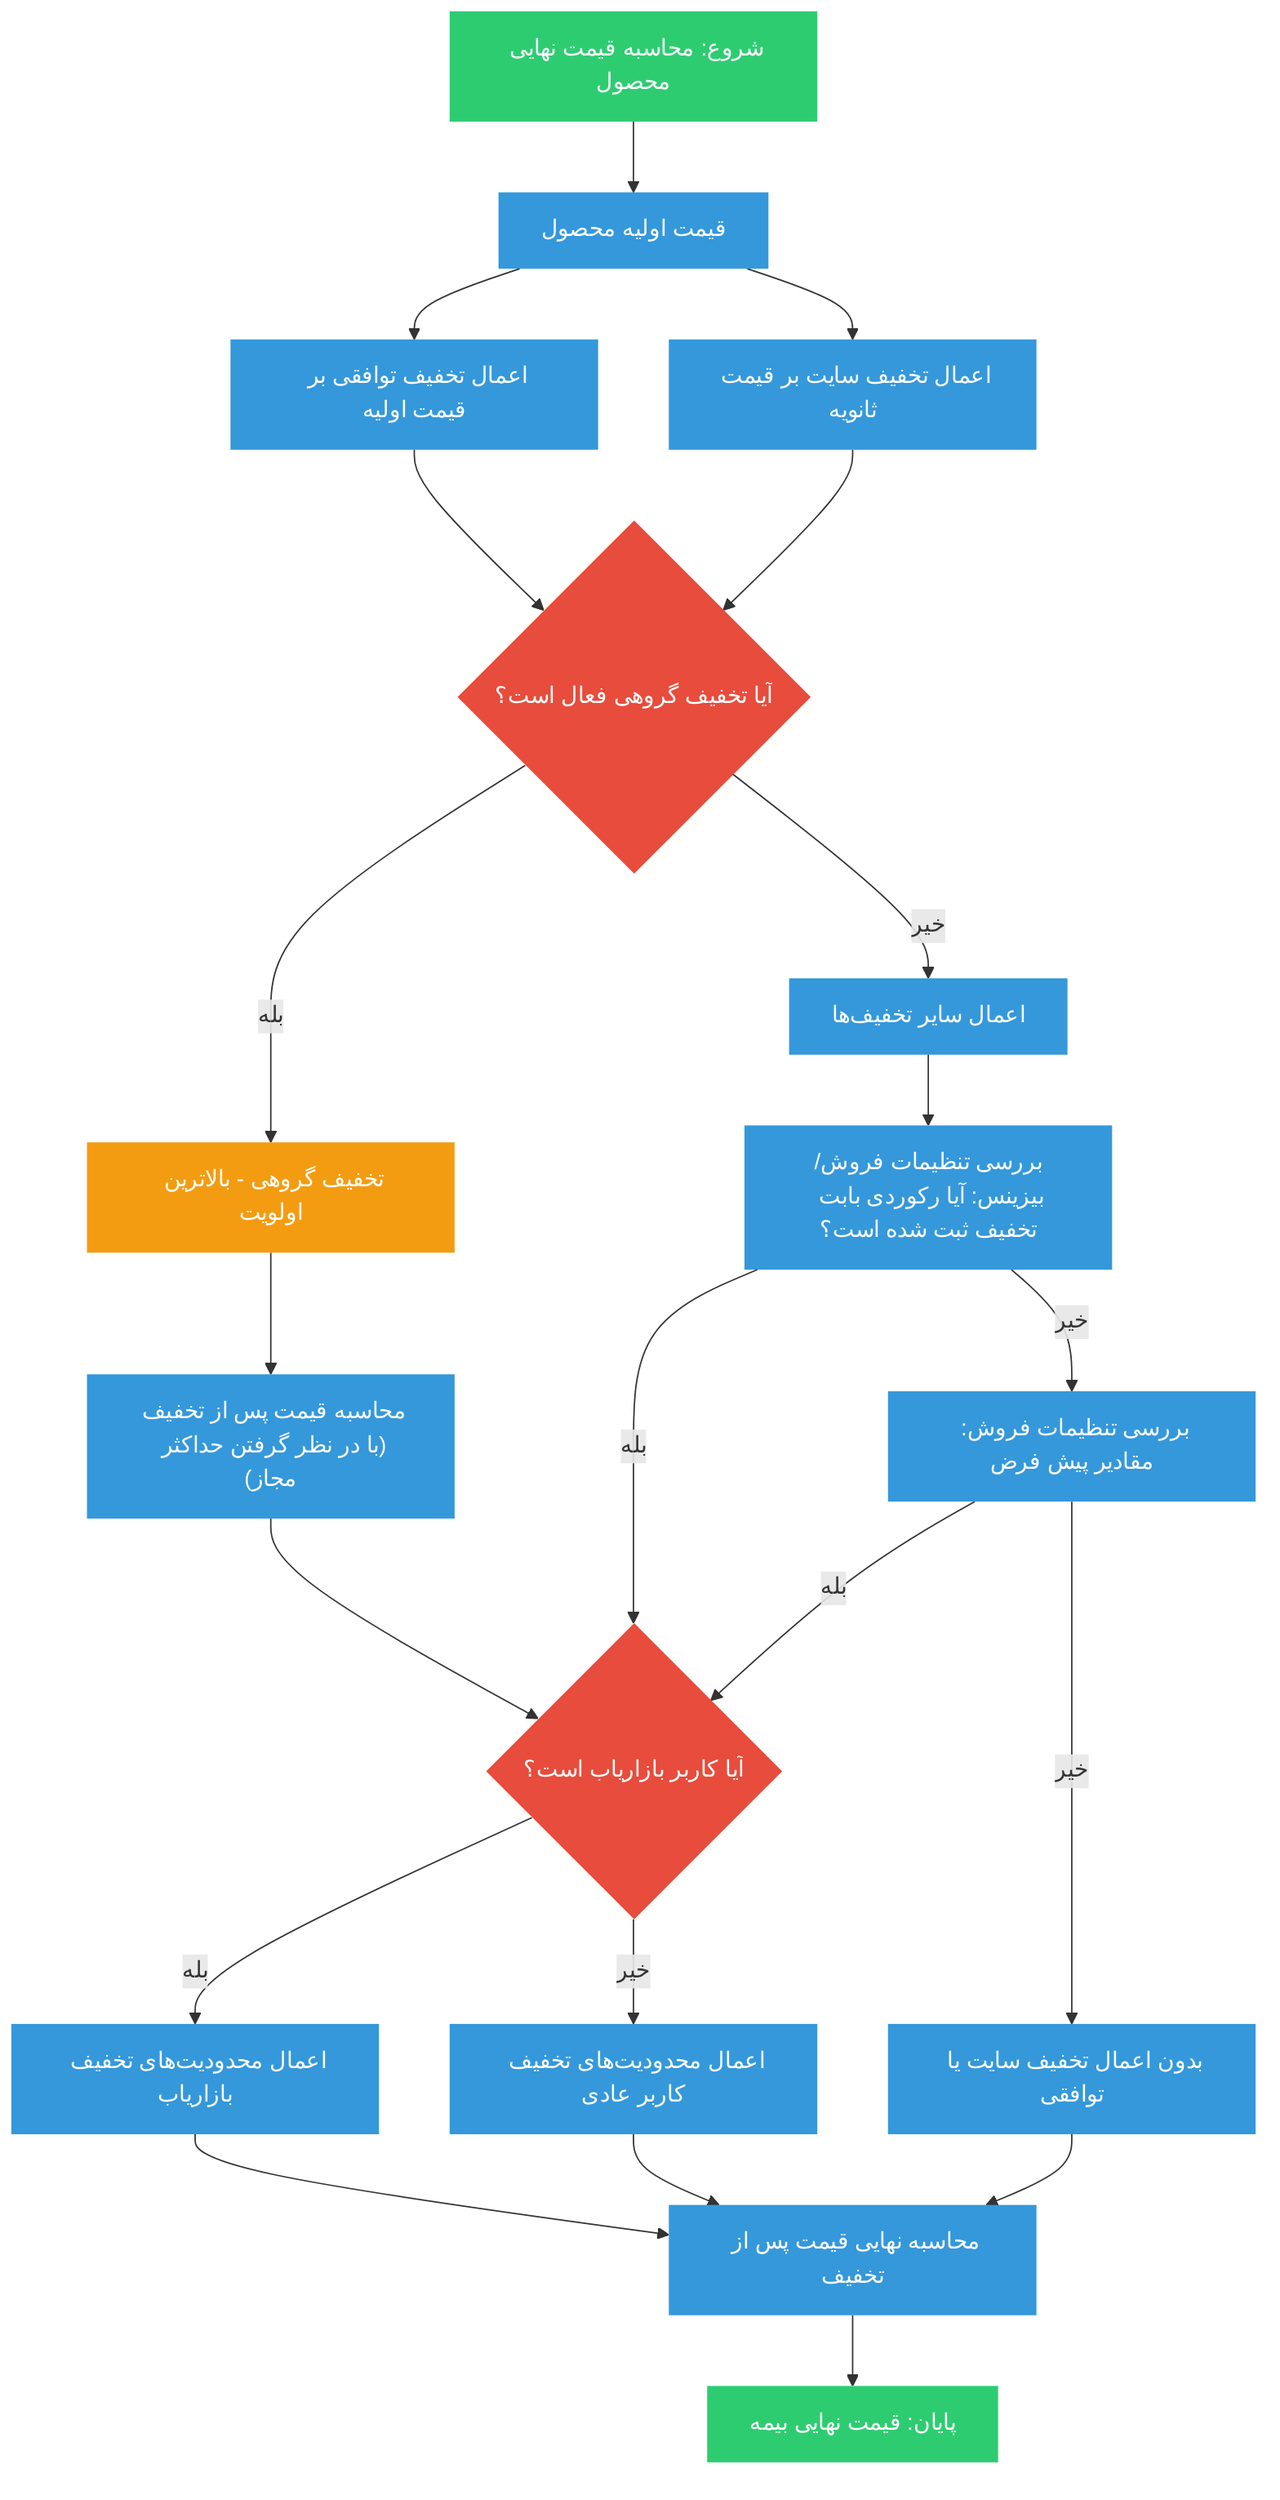 flowchart TD
    A["شروع: محاسبه قیمت نهایی محصول"] --> B["قیمت اولیه محصول"]
    B --> D["اعمال تخفیف توافقی بر قیمت اولیه"]
    B --> E["اعمال تخفیف سایت بر قیمت ثانویه"]

    D --> F{"آیا تخفیف گروهی فعال است؟"}
    E --> F

    F -- بله --> G["تخفیف گروهی - بالاترین اولویت"]
    F -- خیر --> H["اعمال سایر تخفیف‌ها"]

    G --> I["محاسبه قیمت پس از تخفیف (با در نظر گرفتن حداکثر مجاز)"]
    H --> M["بررسی تنظیمات فروش/بیزینس: آیا رکوردی بابت تخفیف ثبت شده است؟"]

    I --> J{"آیا کاربر بازاریاب است؟"}

    M -- بله --> J
    M -- خیر --> N["بررسی تنظیمات فروش: مقادیر پیش فرض"]

    N -- بله --> J
    N -- خیر --> n1["بدون اعمال تخفیف سایت یا توافقی"]

    J -- بله --> K["اعمال محدودیت‌های تخفیف بازاریاب"]
    J -- خیر --> L["اعمال محدودیت‌های تخفیف کاربر عادی"]

    K --> O["محاسبه نهایی قیمت پس از تخفیف"]
    L --> O
    n1 --> O

    O --> P["پایان: قیمت نهایی بیمه"]

    %% Styling
    classDef startEnd fill:#2ecc71,color:white,stroke-width:0;
    classDef process fill:#3498db,color:white,stroke-width:0;
    classDef decision fill:#e74c3c,color:white,stroke-width:0;
    classDef priority fill:#f39c12,color:white,stroke-width:0;

    class A,P startEnd
    class B,D,E,H,I,M,N,K,L,O,n1 process
    class F,J decision
    class G priority
